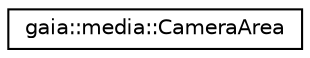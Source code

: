 digraph G
{
  edge [fontname="Helvetica",fontsize="10",labelfontname="Helvetica",labelfontsize="10"];
  node [fontname="Helvetica",fontsize="10",shape=record];
  rankdir=LR;
  Node1 [label="gaia::media::CameraArea",height=0.2,width=0.4,color="black", fillcolor="white", style="filled",URL="$de/d6c/classgaia_1_1media_1_1_camera_area.html",tooltip="The Area class is used for choosing specific metering and focus areas for the camera to use when calc..."];
}
